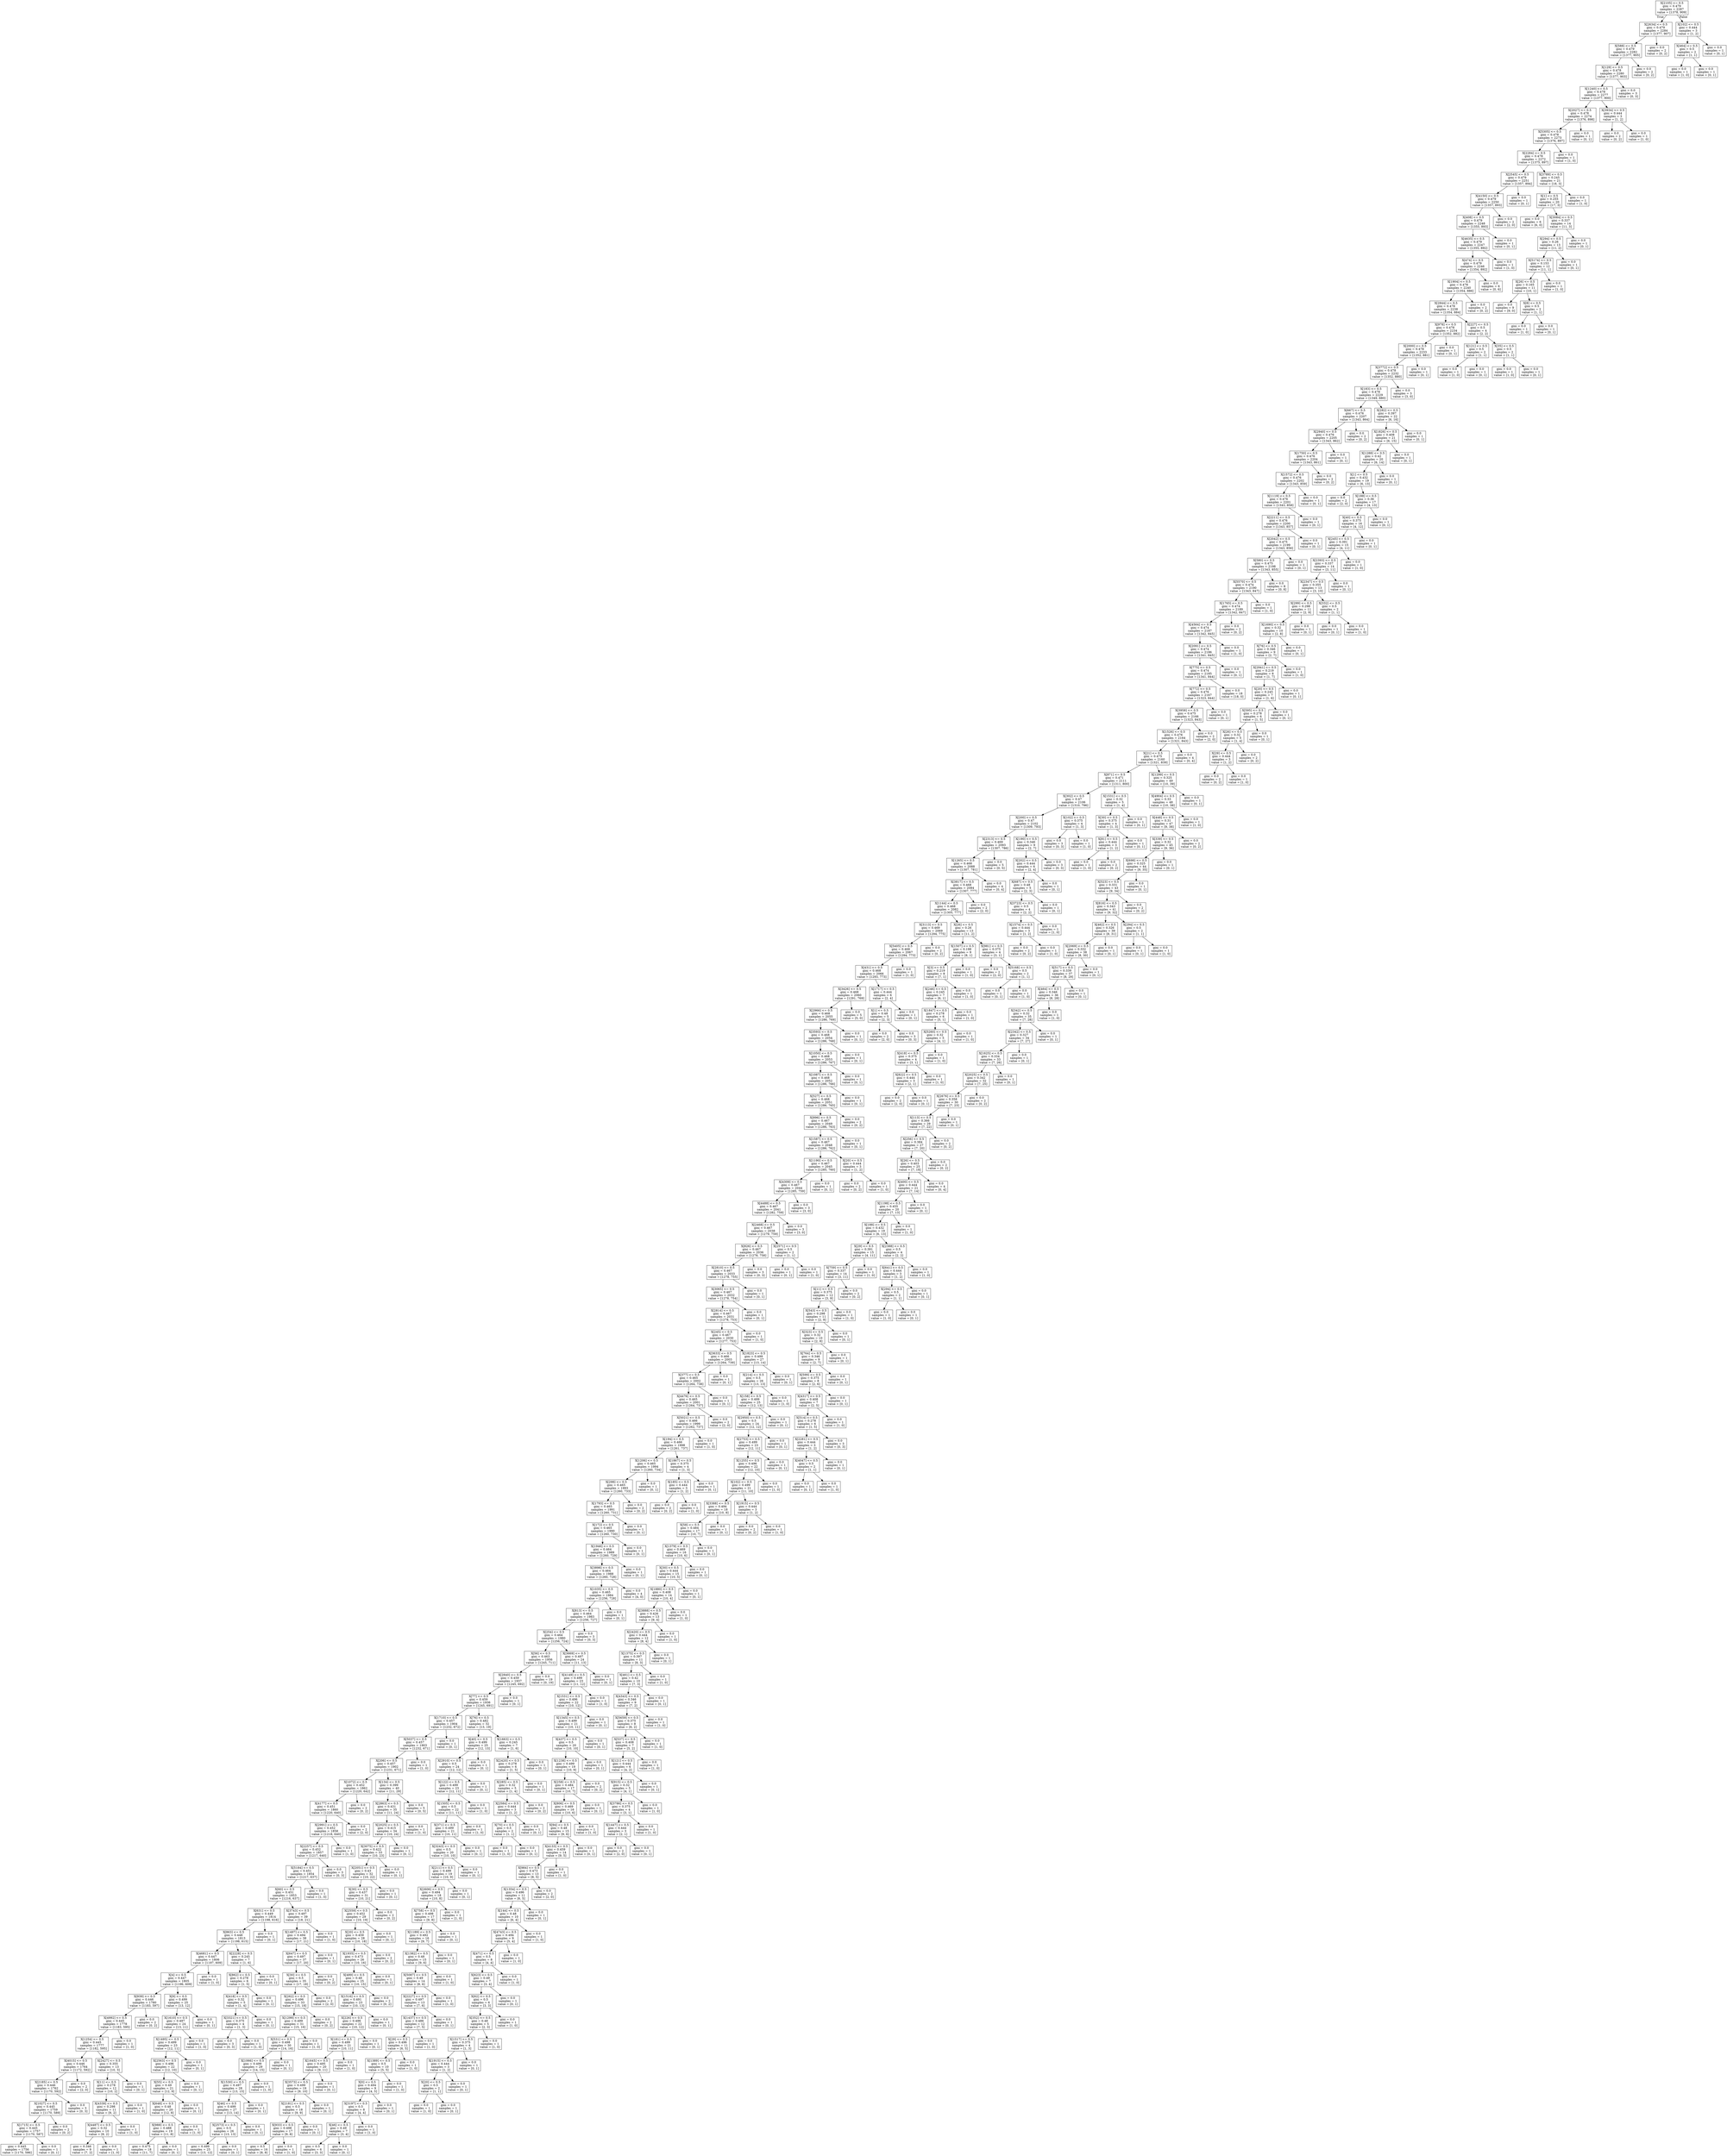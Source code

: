 digraph Tree {
node [shape=box] ;
0 [label="X[2105] <= 0.5\ngini = 0.479\nsamples = 2287\nvalue = [1378, 909]"] ;
1 [label="X[2634] <= 0.5\ngini = 0.479\nsamples = 2284\nvalue = [1377, 907]"] ;
0 -> 1 [labeldistance=2.5, labelangle=45, headlabel="True"] ;
2 [label="X[588] <= 0.5\ngini = 0.479\nsamples = 2282\nvalue = [1377, 905]"] ;
1 -> 2 ;
3 [label="X[129] <= 0.5\ngini = 0.478\nsamples = 2280\nvalue = [1377, 903]"] ;
2 -> 3 ;
4 [label="X[1240] <= 0.5\ngini = 0.478\nsamples = 2277\nvalue = [1377, 900]"] ;
3 -> 4 ;
5 [label="X[2027] <= 0.5\ngini = 0.478\nsamples = 2274\nvalue = [1376, 898]"] ;
4 -> 5 ;
6 [label="X[5305] <= 0.5\ngini = 0.478\nsamples = 2273\nvalue = [1376, 897]"] ;
5 -> 6 ;
7 [label="X[2284] <= 0.5\ngini = 0.478\nsamples = 2272\nvalue = [1375, 897]"] ;
6 -> 7 ;
8 [label="X[2545] <= 0.5\ngini = 0.479\nsamples = 2251\nvalue = [1357, 894]"] ;
7 -> 8 ;
9 [label="X[4150] <= 0.5\ngini = 0.479\nsamples = 2250\nvalue = [1357, 893]"] ;
8 -> 9 ;
10 [label="X[408] <= 0.5\ngini = 0.479\nsamples = 2248\nvalue = [1355, 893]"] ;
9 -> 10 ;
11 [label="X[4635] <= 0.5\ngini = 0.479\nsamples = 2247\nvalue = [1355, 892]"] ;
10 -> 11 ;
12 [label="X[474] <= 0.5\ngini = 0.479\nsamples = 2246\nvalue = [1354, 892]"] ;
11 -> 12 ;
13 [label="X[1904] <= 0.5\ngini = 0.478\nsamples = 2240\nvalue = [1354, 886]"] ;
12 -> 13 ;
14 [label="X[2844] <= 0.5\ngini = 0.478\nsamples = 2238\nvalue = [1354, 884]"] ;
13 -> 14 ;
15 [label="X[978] <= 0.5\ngini = 0.478\nsamples = 2234\nvalue = [1352, 882]"] ;
14 -> 15 ;
16 [label="X[2000] <= 0.5\ngini = 0.478\nsamples = 2233\nvalue = [1352, 881]"] ;
15 -> 16 ;
17 [label="X[3772] <= 0.5\ngini = 0.478\nsamples = 2232\nvalue = [1352, 880]"] ;
16 -> 17 ;
18 [label="X[183] <= 0.5\ngini = 0.478\nsamples = 2229\nvalue = [1349, 880]"] ;
17 -> 18 ;
19 [label="X[667] <= 0.5\ngini = 0.476\nsamples = 2207\nvalue = [1343, 864]"] ;
18 -> 19 ;
20 [label="X[2940] <= 0.5\ngini = 0.476\nsamples = 2205\nvalue = [1343, 862]"] ;
19 -> 20 ;
21 [label="X[1750] <= 0.5\ngini = 0.476\nsamples = 2204\nvalue = [1343, 861]"] ;
20 -> 21 ;
22 [label="X[1572] <= 0.5\ngini = 0.476\nsamples = 2202\nvalue = [1343, 859]"] ;
21 -> 22 ;
23 [label="X[1119] <= 0.5\ngini = 0.476\nsamples = 2201\nvalue = [1343, 858]"] ;
22 -> 23 ;
24 [label="X[2211] <= 0.5\ngini = 0.476\nsamples = 2200\nvalue = [1343, 857]"] ;
23 -> 24 ;
25 [label="X[2042] <= 0.5\ngini = 0.475\nsamples = 2199\nvalue = [1343, 856]"] ;
24 -> 25 ;
26 [label="X[580] <= 0.5\ngini = 0.475\nsamples = 2198\nvalue = [1343, 855]"] ;
25 -> 26 ;
27 [label="X[5570] <= 0.5\ngini = 0.474\nsamples = 2190\nvalue = [1343, 847]"] ;
26 -> 27 ;
28 [label="X[1765] <= 0.5\ngini = 0.474\nsamples = 2189\nvalue = [1342, 847]"] ;
27 -> 28 ;
29 [label="X[4564] <= 0.5\ngini = 0.474\nsamples = 2187\nvalue = [1342, 845]"] ;
28 -> 29 ;
30 [label="X[2091] <= 0.5\ngini = 0.474\nsamples = 2186\nvalue = [1341, 845]"] ;
29 -> 30 ;
31 [label="X[775] <= 0.5\ngini = 0.474\nsamples = 2185\nvalue = [1341, 844]"] ;
30 -> 31 ;
32 [label="X[772] <= 0.5\ngini = 0.476\nsamples = 2167\nvalue = [1323, 844]"] ;
31 -> 32 ;
33 [label="X[3958] <= 0.5\ngini = 0.475\nsamples = 2166\nvalue = [1323, 843]"] ;
32 -> 33 ;
34 [label="X[1526] <= 0.5\ngini = 0.476\nsamples = 2164\nvalue = [1321, 843]"] ;
33 -> 34 ;
35 [label="X[21] <= 0.5\ngini = 0.475\nsamples = 2160\nvalue = [1321, 839]"] ;
34 -> 35 ;
36 [label="X[871] <= 0.5\ngini = 0.471\nsamples = 2111\nvalue = [1311, 800]"] ;
35 -> 36 ;
37 [label="X[302] <= 0.5\ngini = 0.47\nsamples = 2106\nvalue = [1310, 796]"] ;
36 -> 37 ;
38 [label="X[200] <= 0.5\ngini = 0.47\nsamples = 2102\nvalue = [1309, 793]"] ;
37 -> 38 ;
39 [label="X[2313] <= 0.5\ngini = 0.469\nsamples = 2093\nvalue = [1307, 786]"] ;
38 -> 39 ;
40 [label="X[1265] <= 0.5\ngini = 0.468\nsamples = 2088\nvalue = [1307, 781]"] ;
39 -> 40 ;
41 [label="X[3817] <= 0.5\ngini = 0.468\nsamples = 2084\nvalue = [1307, 777]"] ;
40 -> 41 ;
42 [label="X[1144] <= 0.5\ngini = 0.468\nsamples = 2082\nvalue = [1305, 777]"] ;
41 -> 42 ;
43 [label="X[3113] <= 0.5\ngini = 0.469\nsamples = 2069\nvalue = [1294, 775]"] ;
42 -> 43 ;
44 [label="X[5405] <= 0.5\ngini = 0.468\nsamples = 2067\nvalue = [1294, 773]"] ;
43 -> 44 ;
45 [label="X[431] <= 0.5\ngini = 0.468\nsamples = 2066\nvalue = [1293, 773]"] ;
44 -> 45 ;
46 [label="X[3426] <= 0.5\ngini = 0.468\nsamples = 2060\nvalue = [1291, 769]"] ;
45 -> 46 ;
47 [label="X[2966] <= 0.5\ngini = 0.468\nsamples = 2055\nvalue = [1286, 769]"] ;
46 -> 47 ;
48 [label="X[3593] <= 0.5\ngini = 0.468\nsamples = 2054\nvalue = [1286, 768]"] ;
47 -> 48 ;
49 [label="X[1050] <= 0.5\ngini = 0.468\nsamples = 2053\nvalue = [1286, 767]"] ;
48 -> 49 ;
50 [label="X[1087] <= 0.5\ngini = 0.468\nsamples = 2052\nvalue = [1286, 766]"] ;
49 -> 50 ;
51 [label="X[527] <= 0.5\ngini = 0.468\nsamples = 2051\nvalue = [1286, 765]"] ;
50 -> 51 ;
52 [label="X[896] <= 0.5\ngini = 0.467\nsamples = 2049\nvalue = [1286, 763]"] ;
51 -> 52 ;
53 [label="X[1587] <= 0.5\ngini = 0.467\nsamples = 2048\nvalue = [1286, 762]"] ;
52 -> 53 ;
54 [label="X[1190] <= 0.5\ngini = 0.467\nsamples = 2045\nvalue = [1285, 760]"] ;
53 -> 54 ;
55 [label="X[4309] <= 0.5\ngini = 0.467\nsamples = 2044\nvalue = [1285, 759]"] ;
54 -> 55 ;
56 [label="X[4488] <= 0.5\ngini = 0.467\nsamples = 2041\nvalue = [1282, 759]"] ;
55 -> 56 ;
57 [label="X[2468] <= 0.5\ngini = 0.467\nsamples = 2038\nvalue = [1279, 759]"] ;
56 -> 57 ;
58 [label="X[826] <= 0.5\ngini = 0.467\nsamples = 2036\nvalue = [1278, 758]"] ;
57 -> 58 ;
59 [label="X[2810] <= 0.5\ngini = 0.467\nsamples = 2033\nvalue = [1278, 755]"] ;
58 -> 59 ;
60 [label="X[3065] <= 0.5\ngini = 0.467\nsamples = 2032\nvalue = [1278, 754]"] ;
59 -> 60 ;
61 [label="X[2814] <= 0.5\ngini = 0.467\nsamples = 2031\nvalue = [1278, 753]"] ;
60 -> 61 ;
62 [label="X[245] <= 0.5\ngini = 0.467\nsamples = 2030\nvalue = [1277, 753]"] ;
61 -> 62 ;
63 [label="X[3633] <= 0.5\ngini = 0.466\nsamples = 2003\nvalue = [1264, 739]"] ;
62 -> 63 ;
64 [label="X[377] <= 0.5\ngini = 0.465\nsamples = 2002\nvalue = [1264, 738]"] ;
63 -> 64 ;
65 [label="X[4476] <= 0.5\ngini = 0.465\nsamples = 2001\nvalue = [1264, 737]"] ;
64 -> 65 ;
66 [label="X[5021] <= 0.5\ngini = 0.466\nsamples = 1999\nvalue = [1262, 737]"] ;
65 -> 66 ;
67 [label="X[194] <= 0.5\ngini = 0.466\nsamples = 1998\nvalue = [1261, 737]"] ;
66 -> 67 ;
68 [label="X[1206] <= 0.5\ngini = 0.465\nsamples = 1994\nvalue = [1260, 734]"] ;
67 -> 68 ;
69 [label="X[298] <= 0.5\ngini = 0.465\nsamples = 1993\nvalue = [1260, 733]"] ;
68 -> 69 ;
70 [label="X[1793] <= 0.5\ngini = 0.465\nsamples = 1991\nvalue = [1260, 731]"] ;
69 -> 70 ;
71 [label="X[172] <= 0.5\ngini = 0.465\nsamples = 1990\nvalue = [1260, 730]"] ;
70 -> 71 ;
72 [label="X[1946] <= 0.5\ngini = 0.464\nsamples = 1989\nvalue = [1260, 729]"] ;
71 -> 72 ;
73 [label="X[3898] <= 0.5\ngini = 0.464\nsamples = 1988\nvalue = [1260, 728]"] ;
72 -> 73 ;
74 [label="X[1035] <= 0.5\ngini = 0.465\nsamples = 1984\nvalue = [1256, 728]"] ;
73 -> 74 ;
75 [label="X[813] <= 0.5\ngini = 0.464\nsamples = 1983\nvalue = [1256, 727]"] ;
74 -> 75 ;
76 [label="X[254] <= 0.5\ngini = 0.464\nsamples = 1980\nvalue = [1256, 724]"] ;
75 -> 76 ;
77 [label="X[56] <= 0.5\ngini = 0.463\nsamples = 1956\nvalue = [1245, 711]"] ;
76 -> 77 ;
78 [label="X[2840] <= 0.5\ngini = 0.459\nsamples = 1937\nvalue = [1245, 692]"] ;
77 -> 78 ;
79 [label="X[77] <= 0.5\ngini = 0.459\nsamples = 1936\nvalue = [1245, 691]"] ;
78 -> 79 ;
80 [label="X[1710] <= 0.5\ngini = 0.457\nsamples = 1904\nvalue = [1232, 672]"] ;
79 -> 80 ;
81 [label="X[5037] <= 0.5\ngini = 0.457\nsamples = 1903\nvalue = [1232, 671]"] ;
80 -> 81 ;
82 [label="X[206] <= 0.5\ngini = 0.457\nsamples = 1902\nvalue = [1231, 671]"] ;
81 -> 82 ;
83 [label="X[1072] <= 0.5\ngini = 0.452\nsamples = 1862\nvalue = [1220, 642]"] ;
82 -> 83 ;
84 [label="X[4177] <= 0.5\ngini = 0.451\nsamples = 1860\nvalue = [1220, 640]"] ;
83 -> 84 ;
85 [label="X[2991] <= 0.5\ngini = 0.452\nsamples = 1858\nvalue = [1218, 640]"] ;
84 -> 85 ;
86 [label="X[2257] <= 0.5\ngini = 0.452\nsamples = 1857\nvalue = [1217, 640]"] ;
85 -> 86 ;
87 [label="X[5184] <= 0.5\ngini = 0.451\nsamples = 1854\nvalue = [1217, 637]"] ;
86 -> 87 ;
88 [label="X[60] <= 0.5\ngini = 0.451\nsamples = 1853\nvalue = [1216, 637]"] ;
87 -> 88 ;
89 [label="X[631] <= 0.5\ngini = 0.449\nsamples = 1814\nvalue = [1198, 616]"] ;
88 -> 89 ;
90 [label="X[863] <= 0.5\ngini = 0.448\nsamples = 1813\nvalue = [1198, 615]"] ;
89 -> 90 ;
91 [label="X[4681] <= 0.5\ngini = 0.447\nsamples = 1806\nvalue = [1197, 609]"] ;
90 -> 91 ;
92 [label="X[4] <= 0.5\ngini = 0.447\nsamples = 1805\nvalue = [1196, 609]"] ;
91 -> 92 ;
93 [label="X[939] <= 0.5\ngini = 0.446\nsamples = 1780\nvalue = [1183, 597]"] ;
92 -> 93 ;
94 [label="X[4992] <= 0.5\ngini = 0.445\nsamples = 1778\nvalue = [1183, 595]"] ;
93 -> 94 ;
95 [label="X[1254] <= 0.5\ngini = 0.445\nsamples = 1777\nvalue = [1182, 595]"] ;
94 -> 95 ;
96 [label="X[4015] <= 0.5\ngini = 0.446\nsamples = 1764\nvalue = [1172, 592]"] ;
95 -> 96 ;
97 [label="X[2185] <= 0.5\ngini = 0.446\nsamples = 1762\nvalue = [1170, 592]"] ;
96 -> 97 ;
98 [label="X[1027] <= 0.5\ngini = 0.445\nsamples = 1759\nvalue = [1170, 589]"] ;
97 -> 98 ;
99 [label="X[1715] <= 0.5\ngini = 0.445\nsamples = 1757\nvalue = [1170, 587]"] ;
98 -> 99 ;
100 [label="gini = 0.445\nsamples = 1756\nvalue = [1170, 586]"] ;
99 -> 100 ;
101 [label="gini = 0.0\nsamples = 1\nvalue = [0, 1]"] ;
99 -> 101 ;
102 [label="gini = 0.0\nsamples = 2\nvalue = [0, 2]"] ;
98 -> 102 ;
103 [label="gini = 0.0\nsamples = 3\nvalue = [0, 3]"] ;
97 -> 103 ;
104 [label="gini = 0.0\nsamples = 2\nvalue = [2, 0]"] ;
96 -> 104 ;
105 [label="X[2427] <= 0.5\ngini = 0.355\nsamples = 13\nvalue = [10, 3]"] ;
95 -> 105 ;
106 [label="X[11] <= 0.5\ngini = 0.278\nsamples = 12\nvalue = [10, 2]"] ;
105 -> 106 ;
107 [label="X[4339] <= 0.5\ngini = 0.298\nsamples = 11\nvalue = [9, 2]"] ;
106 -> 107 ;
108 [label="X[4487] <= 0.5\ngini = 0.32\nsamples = 10\nvalue = [8, 2]"] ;
107 -> 108 ;
109 [label="gini = 0.346\nsamples = 9\nvalue = [7, 2]"] ;
108 -> 109 ;
110 [label="gini = 0.0\nsamples = 1\nvalue = [1, 0]"] ;
108 -> 110 ;
111 [label="gini = 0.0\nsamples = 1\nvalue = [1, 0]"] ;
107 -> 111 ;
112 [label="gini = 0.0\nsamples = 1\nvalue = [1, 0]"] ;
106 -> 112 ;
113 [label="gini = 0.0\nsamples = 1\nvalue = [0, 1]"] ;
105 -> 113 ;
114 [label="gini = 0.0\nsamples = 1\nvalue = [1, 0]"] ;
94 -> 114 ;
115 [label="gini = 0.0\nsamples = 2\nvalue = [0, 2]"] ;
93 -> 115 ;
116 [label="X[9] <= 0.5\ngini = 0.499\nsamples = 25\nvalue = [13, 12]"] ;
92 -> 116 ;
117 [label="X[1610] <= 0.5\ngini = 0.497\nsamples = 24\nvalue = [13, 11]"] ;
116 -> 117 ;
118 [label="X[1495] <= 0.5\ngini = 0.499\nsamples = 23\nvalue = [12, 11]"] ;
117 -> 118 ;
119 [label="X[2563] <= 0.5\ngini = 0.496\nsamples = 22\nvalue = [12, 10]"] ;
118 -> 119 ;
120 [label="X[55] <= 0.5\ngini = 0.49\nsamples = 21\nvalue = [12, 9]"] ;
119 -> 120 ;
121 [label="X[648] <= 0.5\ngini = 0.48\nsamples = 20\nvalue = [12, 8]"] ;
120 -> 121 ;
122 [label="X[988] <= 0.5\ngini = 0.488\nsamples = 19\nvalue = [11, 8]"] ;
121 -> 122 ;
123 [label="gini = 0.475\nsamples = 18\nvalue = [11, 7]"] ;
122 -> 123 ;
124 [label="gini = 0.0\nsamples = 1\nvalue = [0, 1]"] ;
122 -> 124 ;
125 [label="gini = 0.0\nsamples = 1\nvalue = [1, 0]"] ;
121 -> 125 ;
126 [label="gini = 0.0\nsamples = 1\nvalue = [0, 1]"] ;
120 -> 126 ;
127 [label="gini = 0.0\nsamples = 1\nvalue = [0, 1]"] ;
119 -> 127 ;
128 [label="gini = 0.0\nsamples = 1\nvalue = [0, 1]"] ;
118 -> 128 ;
129 [label="gini = 0.0\nsamples = 1\nvalue = [1, 0]"] ;
117 -> 129 ;
130 [label="gini = 0.0\nsamples = 1\nvalue = [0, 1]"] ;
116 -> 130 ;
131 [label="gini = 0.0\nsamples = 1\nvalue = [1, 0]"] ;
91 -> 131 ;
132 [label="X[2228] <= 0.5\ngini = 0.245\nsamples = 7\nvalue = [1, 6]"] ;
90 -> 132 ;
133 [label="X[862] <= 0.5\ngini = 0.278\nsamples = 6\nvalue = [1, 5]"] ;
132 -> 133 ;
134 [label="X[418] <= 0.5\ngini = 0.32\nsamples = 5\nvalue = [1, 4]"] ;
133 -> 134 ;
135 [label="X[3321] <= 0.5\ngini = 0.375\nsamples = 4\nvalue = [1, 3]"] ;
134 -> 135 ;
136 [label="gini = 0.0\nsamples = 3\nvalue = [0, 3]"] ;
135 -> 136 ;
137 [label="gini = 0.0\nsamples = 1\nvalue = [1, 0]"] ;
135 -> 137 ;
138 [label="gini = 0.0\nsamples = 1\nvalue = [0, 1]"] ;
134 -> 138 ;
139 [label="gini = 0.0\nsamples = 1\nvalue = [0, 1]"] ;
133 -> 139 ;
140 [label="gini = 0.0\nsamples = 1\nvalue = [0, 1]"] ;
132 -> 140 ;
141 [label="gini = 0.0\nsamples = 1\nvalue = [0, 1]"] ;
89 -> 141 ;
142 [label="X[3743] <= 0.5\ngini = 0.497\nsamples = 39\nvalue = [18, 21]"] ;
88 -> 142 ;
143 [label="X[1497] <= 0.5\ngini = 0.494\nsamples = 38\nvalue = [17, 21]"] ;
142 -> 143 ;
144 [label="X[647] <= 0.5\ngini = 0.497\nsamples = 37\nvalue = [17, 20]"] ;
143 -> 144 ;
145 [label="X[30] <= 0.5\ngini = 0.5\nsamples = 35\nvalue = [17, 18]"] ;
144 -> 145 ;
146 [label="X[262] <= 0.5\ngini = 0.496\nsamples = 33\nvalue = [15, 18]"] ;
145 -> 146 ;
147 [label="X[1299] <= 0.5\ngini = 0.499\nsamples = 31\nvalue = [15, 16]"] ;
146 -> 147 ;
148 [label="X[531] <= 0.5\ngini = 0.498\nsamples = 30\nvalue = [14, 16]"] ;
147 -> 148 ;
149 [label="X[1066] <= 0.5\ngini = 0.499\nsamples = 29\nvalue = [14, 15]"] ;
148 -> 149 ;
150 [label="X[1530] <= 0.5\ngini = 0.497\nsamples = 28\nvalue = [13, 15]"] ;
149 -> 150 ;
151 [label="X[46] <= 0.5\ngini = 0.499\nsamples = 27\nvalue = [13, 14]"] ;
150 -> 151 ;
152 [label="X[2573] <= 0.5\ngini = 0.5\nsamples = 26\nvalue = [13, 13]"] ;
151 -> 152 ;
153 [label="gini = 0.499\nsamples = 25\nvalue = [13, 12]"] ;
152 -> 153 ;
154 [label="gini = 0.0\nsamples = 1\nvalue = [0, 1]"] ;
152 -> 154 ;
155 [label="gini = 0.0\nsamples = 1\nvalue = [0, 1]"] ;
151 -> 155 ;
156 [label="gini = 0.0\nsamples = 1\nvalue = [0, 1]"] ;
150 -> 156 ;
157 [label="gini = 0.0\nsamples = 1\nvalue = [1, 0]"] ;
149 -> 157 ;
158 [label="gini = 0.0\nsamples = 1\nvalue = [0, 1]"] ;
148 -> 158 ;
159 [label="gini = 0.0\nsamples = 1\nvalue = [1, 0]"] ;
147 -> 159 ;
160 [label="gini = 0.0\nsamples = 2\nvalue = [0, 2]"] ;
146 -> 160 ;
161 [label="gini = 0.0\nsamples = 2\nvalue = [2, 0]"] ;
145 -> 161 ;
162 [label="gini = 0.0\nsamples = 2\nvalue = [0, 2]"] ;
144 -> 162 ;
163 [label="gini = 0.0\nsamples = 1\nvalue = [0, 1]"] ;
143 -> 163 ;
164 [label="gini = 0.0\nsamples = 1\nvalue = [1, 0]"] ;
142 -> 164 ;
165 [label="gini = 0.0\nsamples = 1\nvalue = [1, 0]"] ;
87 -> 165 ;
166 [label="gini = 0.0\nsamples = 3\nvalue = [0, 3]"] ;
86 -> 166 ;
167 [label="gini = 0.0\nsamples = 1\nvalue = [1, 0]"] ;
85 -> 167 ;
168 [label="gini = 0.0\nsamples = 2\nvalue = [2, 0]"] ;
84 -> 168 ;
169 [label="gini = 0.0\nsamples = 2\nvalue = [0, 2]"] ;
83 -> 169 ;
170 [label="X[134] <= 0.5\ngini = 0.399\nsamples = 40\nvalue = [11, 29]"] ;
82 -> 170 ;
171 [label="X[2863] <= 0.5\ngini = 0.431\nsamples = 35\nvalue = [11, 24]"] ;
170 -> 171 ;
172 [label="X[2025] <= 0.5\ngini = 0.415\nsamples = 34\nvalue = [10, 24]"] ;
171 -> 172 ;
173 [label="X[3075] <= 0.5\ngini = 0.422\nsamples = 33\nvalue = [10, 23]"] ;
172 -> 173 ;
174 [label="X[2051] <= 0.5\ngini = 0.43\nsamples = 32\nvalue = [10, 22]"] ;
173 -> 174 ;
175 [label="X[30] <= 0.5\ngini = 0.437\nsamples = 31\nvalue = [10, 21]"] ;
174 -> 175 ;
176 [label="X[2559] <= 0.5\ngini = 0.452\nsamples = 29\nvalue = [10, 19]"] ;
175 -> 176 ;
177 [label="X[20] <= 0.5\ngini = 0.459\nsamples = 28\nvalue = [10, 18]"] ;
176 -> 177 ;
178 [label="X[1935] <= 0.5\ngini = 0.473\nsamples = 26\nvalue = [10, 16]"] ;
177 -> 178 ;
179 [label="X[489] <= 0.5\ngini = 0.48\nsamples = 25\nvalue = [10, 15]"] ;
178 -> 179 ;
180 [label="X[1516] <= 0.5\ngini = 0.491\nsamples = 23\nvalue = [10, 13]"] ;
179 -> 180 ;
181 [label="X[226] <= 0.5\ngini = 0.496\nsamples = 22\nvalue = [10, 12]"] ;
180 -> 181 ;
182 [label="X[181] <= 0.5\ngini = 0.499\nsamples = 21\nvalue = [10, 11]"] ;
181 -> 182 ;
183 [label="X[1645] <= 0.5\ngini = 0.495\nsamples = 20\nvalue = [9, 11]"] ;
182 -> 183 ;
184 [label="X[3573] <= 0.5\ngini = 0.499\nsamples = 19\nvalue = [9, 10]"] ;
183 -> 184 ;
185 [label="X[2181] <= 0.5\ngini = 0.5\nsamples = 18\nvalue = [9, 9]"] ;
184 -> 185 ;
186 [label="X[933] <= 0.5\ngini = 0.498\nsamples = 17\nvalue = [9, 8]"] ;
185 -> 186 ;
187 [label="gini = 0.5\nsamples = 16\nvalue = [8, 8]"] ;
186 -> 187 ;
188 [label="gini = 0.0\nsamples = 1\nvalue = [1, 0]"] ;
186 -> 188 ;
189 [label="gini = 0.0\nsamples = 1\nvalue = [0, 1]"] ;
185 -> 189 ;
190 [label="gini = 0.0\nsamples = 1\nvalue = [0, 1]"] ;
184 -> 190 ;
191 [label="gini = 0.0\nsamples = 1\nvalue = [0, 1]"] ;
183 -> 191 ;
192 [label="gini = 0.0\nsamples = 1\nvalue = [1, 0]"] ;
182 -> 192 ;
193 [label="gini = 0.0\nsamples = 1\nvalue = [0, 1]"] ;
181 -> 193 ;
194 [label="gini = 0.0\nsamples = 1\nvalue = [0, 1]"] ;
180 -> 194 ;
195 [label="gini = 0.0\nsamples = 2\nvalue = [0, 2]"] ;
179 -> 195 ;
196 [label="gini = 0.0\nsamples = 1\nvalue = [0, 1]"] ;
178 -> 196 ;
197 [label="gini = 0.0\nsamples = 2\nvalue = [0, 2]"] ;
177 -> 197 ;
198 [label="gini = 0.0\nsamples = 1\nvalue = [0, 1]"] ;
176 -> 198 ;
199 [label="gini = 0.0\nsamples = 2\nvalue = [0, 2]"] ;
175 -> 199 ;
200 [label="gini = 0.0\nsamples = 1\nvalue = [0, 1]"] ;
174 -> 200 ;
201 [label="gini = 0.0\nsamples = 1\nvalue = [0, 1]"] ;
173 -> 201 ;
202 [label="gini = 0.0\nsamples = 1\nvalue = [0, 1]"] ;
172 -> 202 ;
203 [label="gini = 0.0\nsamples = 1\nvalue = [1, 0]"] ;
171 -> 203 ;
204 [label="gini = 0.0\nsamples = 5\nvalue = [0, 5]"] ;
170 -> 204 ;
205 [label="gini = 0.0\nsamples = 1\nvalue = [1, 0]"] ;
81 -> 205 ;
206 [label="gini = 0.0\nsamples = 1\nvalue = [0, 1]"] ;
80 -> 206 ;
207 [label="X[76] <= 0.5\ngini = 0.482\nsamples = 32\nvalue = [13, 19]"] ;
79 -> 207 ;
208 [label="X[40] <= 0.5\ngini = 0.499\nsamples = 25\nvalue = [12, 13]"] ;
207 -> 208 ;
209 [label="X[2910] <= 0.5\ngini = 0.5\nsamples = 24\nvalue = [12, 12]"] ;
208 -> 209 ;
210 [label="X[122] <= 0.5\ngini = 0.499\nsamples = 23\nvalue = [12, 11]"] ;
209 -> 210 ;
211 [label="X[1505] <= 0.5\ngini = 0.5\nsamples = 22\nvalue = [11, 11]"] ;
210 -> 211 ;
212 [label="X[371] <= 0.5\ngini = 0.499\nsamples = 21\nvalue = [10, 11]"] ;
211 -> 212 ;
213 [label="X[3243] <= 0.5\ngini = 0.5\nsamples = 20\nvalue = [10, 10]"] ;
212 -> 213 ;
214 [label="X[211] <= 0.5\ngini = 0.499\nsamples = 19\nvalue = [10, 9]"] ;
213 -> 214 ;
215 [label="X[2606] <= 0.5\ngini = 0.494\nsamples = 18\nvalue = [10, 8]"] ;
214 -> 215 ;
216 [label="X[758] <= 0.5\ngini = 0.498\nsamples = 17\nvalue = [9, 8]"] ;
215 -> 216 ;
217 [label="X[1189] <= 0.5\ngini = 0.492\nsamples = 16\nvalue = [9, 7]"] ;
216 -> 217 ;
218 [label="X[1382] <= 0.5\ngini = 0.48\nsamples = 15\nvalue = [9, 6]"] ;
217 -> 218 ;
219 [label="X[5087] <= 0.5\ngini = 0.49\nsamples = 14\nvalue = [8, 6]"] ;
218 -> 219 ;
220 [label="X[2227] <= 0.5\ngini = 0.497\nsamples = 13\nvalue = [7, 6]"] ;
219 -> 220 ;
221 [label="X[1437] <= 0.5\ngini = 0.486\nsamples = 12\nvalue = [7, 5]"] ;
220 -> 221 ;
222 [label="X[29] <= 0.5\ngini = 0.496\nsamples = 11\nvalue = [6, 5]"] ;
221 -> 222 ;
223 [label="X[1389] <= 0.5\ngini = 0.5\nsamples = 10\nvalue = [5, 5]"] ;
222 -> 223 ;
224 [label="X[0] <= 0.5\ngini = 0.494\nsamples = 9\nvalue = [4, 5]"] ;
223 -> 224 ;
225 [label="X[3197] <= 0.5\ngini = 0.5\nsamples = 8\nvalue = [4, 4]"] ;
224 -> 225 ;
226 [label="X[46] <= 0.5\ngini = 0.49\nsamples = 7\nvalue = [3, 4]"] ;
225 -> 226 ;
227 [label="gini = 0.5\nsamples = 6\nvalue = [3, 3]"] ;
226 -> 227 ;
228 [label="gini = 0.0\nsamples = 1\nvalue = [0, 1]"] ;
226 -> 228 ;
229 [label="gini = 0.0\nsamples = 1\nvalue = [1, 0]"] ;
225 -> 229 ;
230 [label="gini = 0.0\nsamples = 1\nvalue = [0, 1]"] ;
224 -> 230 ;
231 [label="gini = 0.0\nsamples = 1\nvalue = [1, 0]"] ;
223 -> 231 ;
232 [label="gini = 0.0\nsamples = 1\nvalue = [1, 0]"] ;
222 -> 232 ;
233 [label="gini = 0.0\nsamples = 1\nvalue = [1, 0]"] ;
221 -> 233 ;
234 [label="gini = 0.0\nsamples = 1\nvalue = [0, 1]"] ;
220 -> 234 ;
235 [label="gini = 0.0\nsamples = 1\nvalue = [1, 0]"] ;
219 -> 235 ;
236 [label="gini = 0.0\nsamples = 1\nvalue = [1, 0]"] ;
218 -> 236 ;
237 [label="gini = 0.0\nsamples = 1\nvalue = [0, 1]"] ;
217 -> 237 ;
238 [label="gini = 0.0\nsamples = 1\nvalue = [0, 1]"] ;
216 -> 238 ;
239 [label="gini = 0.0\nsamples = 1\nvalue = [1, 0]"] ;
215 -> 239 ;
240 [label="gini = 0.0\nsamples = 1\nvalue = [0, 1]"] ;
214 -> 240 ;
241 [label="gini = 0.0\nsamples = 1\nvalue = [0, 1]"] ;
213 -> 241 ;
242 [label="gini = 0.0\nsamples = 1\nvalue = [0, 1]"] ;
212 -> 242 ;
243 [label="gini = 0.0\nsamples = 1\nvalue = [1, 0]"] ;
211 -> 243 ;
244 [label="gini = 0.0\nsamples = 1\nvalue = [1, 0]"] ;
210 -> 244 ;
245 [label="gini = 0.0\nsamples = 1\nvalue = [0, 1]"] ;
209 -> 245 ;
246 [label="gini = 0.0\nsamples = 1\nvalue = [0, 1]"] ;
208 -> 246 ;
247 [label="X[1663] <= 0.5\ngini = 0.245\nsamples = 7\nvalue = [1, 6]"] ;
207 -> 247 ;
248 [label="X[2420] <= 0.5\ngini = 0.278\nsamples = 6\nvalue = [1, 5]"] ;
247 -> 248 ;
249 [label="X[285] <= 0.5\ngini = 0.32\nsamples = 5\nvalue = [1, 4]"] ;
248 -> 249 ;
250 [label="X[2584] <= 0.5\ngini = 0.444\nsamples = 3\nvalue = [1, 2]"] ;
249 -> 250 ;
251 [label="X[70] <= 0.5\ngini = 0.5\nsamples = 2\nvalue = [1, 1]"] ;
250 -> 251 ;
252 [label="gini = 0.0\nsamples = 1\nvalue = [1, 0]"] ;
251 -> 252 ;
253 [label="gini = 0.0\nsamples = 1\nvalue = [0, 1]"] ;
251 -> 253 ;
254 [label="gini = 0.0\nsamples = 1\nvalue = [0, 1]"] ;
250 -> 254 ;
255 [label="gini = 0.0\nsamples = 2\nvalue = [0, 2]"] ;
249 -> 255 ;
256 [label="gini = 0.0\nsamples = 1\nvalue = [0, 1]"] ;
248 -> 256 ;
257 [label="gini = 0.0\nsamples = 1\nvalue = [0, 1]"] ;
247 -> 257 ;
258 [label="gini = 0.0\nsamples = 1\nvalue = [0, 1]"] ;
78 -> 258 ;
259 [label="gini = 0.0\nsamples = 19\nvalue = [0, 19]"] ;
77 -> 259 ;
260 [label="X[3669] <= 0.5\ngini = 0.497\nsamples = 24\nvalue = [11, 13]"] ;
76 -> 260 ;
261 [label="X[4149] <= 0.5\ngini = 0.499\nsamples = 23\nvalue = [11, 12]"] ;
260 -> 261 ;
262 [label="X[1531] <= 0.5\ngini = 0.496\nsamples = 22\nvalue = [10, 12]"] ;
261 -> 262 ;
263 [label="X[1345] <= 0.5\ngini = 0.499\nsamples = 21\nvalue = [10, 11]"] ;
262 -> 263 ;
264 [label="X[437] <= 0.5\ngini = 0.5\nsamples = 20\nvalue = [10, 10]"] ;
263 -> 264 ;
265 [label="X[1238] <= 0.5\ngini = 0.499\nsamples = 19\nvalue = [10, 9]"] ;
264 -> 265 ;
266 [label="X[258] <= 0.5\ngini = 0.484\nsamples = 17\nvalue = [10, 7]"] ;
265 -> 266 ;
267 [label="X[806] <= 0.5\ngini = 0.469\nsamples = 16\nvalue = [10, 6]"] ;
266 -> 267 ;
268 [label="X[94] <= 0.5\ngini = 0.48\nsamples = 15\nvalue = [9, 6]"] ;
267 -> 268 ;
269 [label="X[4133] <= 0.5\ngini = 0.459\nsamples = 14\nvalue = [9, 5]"] ;
268 -> 269 ;
270 [label="X[984] <= 0.5\ngini = 0.473\nsamples = 13\nvalue = [8, 5]"] ;
269 -> 270 ;
271 [label="X[1354] <= 0.5\ngini = 0.496\nsamples = 11\nvalue = [6, 5]"] ;
270 -> 271 ;
272 [label="X[144] <= 0.5\ngini = 0.48\nsamples = 10\nvalue = [6, 4]"] ;
271 -> 272 ;
273 [label="X[4743] <= 0.5\ngini = 0.494\nsamples = 9\nvalue = [5, 4]"] ;
272 -> 273 ;
274 [label="X[471] <= 0.5\ngini = 0.5\nsamples = 8\nvalue = [4, 4]"] ;
273 -> 274 ;
275 [label="X[623] <= 0.5\ngini = 0.49\nsamples = 7\nvalue = [3, 4]"] ;
274 -> 275 ;
276 [label="X[62] <= 0.5\ngini = 0.5\nsamples = 6\nvalue = [3, 3]"] ;
275 -> 276 ;
277 [label="X[352] <= 0.5\ngini = 0.48\nsamples = 5\nvalue = [2, 3]"] ;
276 -> 277 ;
278 [label="X[1517] <= 0.5\ngini = 0.375\nsamples = 4\nvalue = [1, 3]"] ;
277 -> 278 ;
279 [label="X[1915] <= 0.5\ngini = 0.444\nsamples = 3\nvalue = [1, 2]"] ;
278 -> 279 ;
280 [label="X[20] <= 0.5\ngini = 0.5\nsamples = 2\nvalue = [1, 1]"] ;
279 -> 280 ;
281 [label="gini = 0.0\nsamples = 1\nvalue = [1, 0]"] ;
280 -> 281 ;
282 [label="gini = 0.0\nsamples = 1\nvalue = [0, 1]"] ;
280 -> 282 ;
283 [label="gini = 0.0\nsamples = 1\nvalue = [0, 1]"] ;
279 -> 283 ;
284 [label="gini = 0.0\nsamples = 1\nvalue = [0, 1]"] ;
278 -> 284 ;
285 [label="gini = 0.0\nsamples = 1\nvalue = [1, 0]"] ;
277 -> 285 ;
286 [label="gini = 0.0\nsamples = 1\nvalue = [1, 0]"] ;
276 -> 286 ;
287 [label="gini = 0.0\nsamples = 1\nvalue = [0, 1]"] ;
275 -> 287 ;
288 [label="gini = 0.0\nsamples = 1\nvalue = [1, 0]"] ;
274 -> 288 ;
289 [label="gini = 0.0\nsamples = 1\nvalue = [1, 0]"] ;
273 -> 289 ;
290 [label="gini = 0.0\nsamples = 1\nvalue = [1, 0]"] ;
272 -> 290 ;
291 [label="gini = 0.0\nsamples = 1\nvalue = [0, 1]"] ;
271 -> 291 ;
292 [label="gini = 0.0\nsamples = 2\nvalue = [2, 0]"] ;
270 -> 292 ;
293 [label="gini = 0.0\nsamples = 1\nvalue = [1, 0]"] ;
269 -> 293 ;
294 [label="gini = 0.0\nsamples = 1\nvalue = [0, 1]"] ;
268 -> 294 ;
295 [label="gini = 0.0\nsamples = 1\nvalue = [1, 0]"] ;
267 -> 295 ;
296 [label="gini = 0.0\nsamples = 1\nvalue = [0, 1]"] ;
266 -> 296 ;
297 [label="gini = 0.0\nsamples = 2\nvalue = [0, 2]"] ;
265 -> 297 ;
298 [label="gini = 0.0\nsamples = 1\nvalue = [0, 1]"] ;
264 -> 298 ;
299 [label="gini = 0.0\nsamples = 1\nvalue = [0, 1]"] ;
263 -> 299 ;
300 [label="gini = 0.0\nsamples = 1\nvalue = [0, 1]"] ;
262 -> 300 ;
301 [label="gini = 0.0\nsamples = 1\nvalue = [1, 0]"] ;
261 -> 301 ;
302 [label="gini = 0.0\nsamples = 1\nvalue = [0, 1]"] ;
260 -> 302 ;
303 [label="gini = 0.0\nsamples = 3\nvalue = [0, 3]"] ;
75 -> 303 ;
304 [label="gini = 0.0\nsamples = 1\nvalue = [0, 1]"] ;
74 -> 304 ;
305 [label="gini = 0.0\nsamples = 4\nvalue = [4, 0]"] ;
73 -> 305 ;
306 [label="gini = 0.0\nsamples = 1\nvalue = [0, 1]"] ;
72 -> 306 ;
307 [label="gini = 0.0\nsamples = 1\nvalue = [0, 1]"] ;
71 -> 307 ;
308 [label="gini = 0.0\nsamples = 1\nvalue = [0, 1]"] ;
70 -> 308 ;
309 [label="gini = 0.0\nsamples = 2\nvalue = [0, 2]"] ;
69 -> 309 ;
310 [label="gini = 0.0\nsamples = 1\nvalue = [0, 1]"] ;
68 -> 310 ;
311 [label="X[1867] <= 0.5\ngini = 0.375\nsamples = 4\nvalue = [1, 3]"] ;
67 -> 311 ;
312 [label="X[185] <= 0.5\ngini = 0.444\nsamples = 3\nvalue = [1, 2]"] ;
311 -> 312 ;
313 [label="gini = 0.0\nsamples = 2\nvalue = [0, 2]"] ;
312 -> 313 ;
314 [label="gini = 0.0\nsamples = 1\nvalue = [1, 0]"] ;
312 -> 314 ;
315 [label="gini = 0.0\nsamples = 1\nvalue = [0, 1]"] ;
311 -> 315 ;
316 [label="gini = 0.0\nsamples = 1\nvalue = [1, 0]"] ;
66 -> 316 ;
317 [label="gini = 0.0\nsamples = 2\nvalue = [2, 0]"] ;
65 -> 317 ;
318 [label="gini = 0.0\nsamples = 1\nvalue = [0, 1]"] ;
64 -> 318 ;
319 [label="gini = 0.0\nsamples = 1\nvalue = [0, 1]"] ;
63 -> 319 ;
320 [label="X[1823] <= 0.5\ngini = 0.499\nsamples = 27\nvalue = [13, 14]"] ;
62 -> 320 ;
321 [label="X[214] <= 0.5\ngini = 0.5\nsamples = 26\nvalue = [13, 13]"] ;
320 -> 321 ;
322 [label="X[158] <= 0.5\ngini = 0.499\nsamples = 25\nvalue = [12, 13]"] ;
321 -> 322 ;
323 [label="X[2950] <= 0.5\ngini = 0.5\nsamples = 24\nvalue = [12, 12]"] ;
322 -> 323 ;
324 [label="X[2753] <= 0.5\ngini = 0.499\nsamples = 23\nvalue = [12, 11]"] ;
323 -> 324 ;
325 [label="X[1255] <= 0.5\ngini = 0.496\nsamples = 22\nvalue = [12, 10]"] ;
324 -> 325 ;
326 [label="X[102] <= 0.5\ngini = 0.499\nsamples = 21\nvalue = [11, 10]"] ;
325 -> 326 ;
327 [label="X[3388] <= 0.5\ngini = 0.494\nsamples = 18\nvalue = [10, 8]"] ;
326 -> 327 ;
328 [label="X[58] <= 0.5\ngini = 0.484\nsamples = 17\nvalue = [10, 7]"] ;
327 -> 328 ;
329 [label="X[1379] <= 0.5\ngini = 0.469\nsamples = 16\nvalue = [10, 6]"] ;
328 -> 329 ;
330 [label="X[30] <= 0.5\ngini = 0.444\nsamples = 15\nvalue = [10, 5]"] ;
329 -> 330 ;
331 [label="X[1880] <= 0.5\ngini = 0.408\nsamples = 14\nvalue = [10, 4]"] ;
330 -> 331 ;
332 [label="X[3888] <= 0.5\ngini = 0.426\nsamples = 13\nvalue = [9, 4]"] ;
331 -> 332 ;
333 [label="X[2420] <= 0.5\ngini = 0.444\nsamples = 12\nvalue = [8, 4]"] ;
332 -> 333 ;
334 [label="X[1375] <= 0.5\ngini = 0.397\nsamples = 11\nvalue = [8, 3]"] ;
333 -> 334 ;
335 [label="X[461] <= 0.5\ngini = 0.42\nsamples = 10\nvalue = [7, 3]"] ;
334 -> 335 ;
336 [label="X[4343] <= 0.5\ngini = 0.346\nsamples = 9\nvalue = [7, 2]"] ;
335 -> 336 ;
337 [label="X[5659] <= 0.5\ngini = 0.375\nsamples = 8\nvalue = [6, 2]"] ;
336 -> 337 ;
338 [label="X[537] <= 0.5\ngini = 0.408\nsamples = 7\nvalue = [5, 2]"] ;
337 -> 338 ;
339 [label="X[121] <= 0.5\ngini = 0.444\nsamples = 6\nvalue = [4, 2]"] ;
338 -> 339 ;
340 [label="X[915] <= 0.5\ngini = 0.32\nsamples = 5\nvalue = [4, 1]"] ;
339 -> 340 ;
341 [label="X[3786] <= 0.5\ngini = 0.375\nsamples = 4\nvalue = [3, 1]"] ;
340 -> 341 ;
342 [label="X[1447] <= 0.5\ngini = 0.444\nsamples = 3\nvalue = [2, 1]"] ;
341 -> 342 ;
343 [label="gini = 0.0\nsamples = 2\nvalue = [2, 0]"] ;
342 -> 343 ;
344 [label="gini = 0.0\nsamples = 1\nvalue = [0, 1]"] ;
342 -> 344 ;
345 [label="gini = 0.0\nsamples = 1\nvalue = [1, 0]"] ;
341 -> 345 ;
346 [label="gini = 0.0\nsamples = 1\nvalue = [1, 0]"] ;
340 -> 346 ;
347 [label="gini = 0.0\nsamples = 1\nvalue = [0, 1]"] ;
339 -> 347 ;
348 [label="gini = 0.0\nsamples = 1\nvalue = [1, 0]"] ;
338 -> 348 ;
349 [label="gini = 0.0\nsamples = 1\nvalue = [1, 0]"] ;
337 -> 349 ;
350 [label="gini = 0.0\nsamples = 1\nvalue = [1, 0]"] ;
336 -> 350 ;
351 [label="gini = 0.0\nsamples = 1\nvalue = [0, 1]"] ;
335 -> 351 ;
352 [label="gini = 0.0\nsamples = 1\nvalue = [1, 0]"] ;
334 -> 352 ;
353 [label="gini = 0.0\nsamples = 1\nvalue = [0, 1]"] ;
333 -> 353 ;
354 [label="gini = 0.0\nsamples = 1\nvalue = [1, 0]"] ;
332 -> 354 ;
355 [label="gini = 0.0\nsamples = 1\nvalue = [1, 0]"] ;
331 -> 355 ;
356 [label="gini = 0.0\nsamples = 1\nvalue = [0, 1]"] ;
330 -> 356 ;
357 [label="gini = 0.0\nsamples = 1\nvalue = [0, 1]"] ;
329 -> 357 ;
358 [label="gini = 0.0\nsamples = 1\nvalue = [0, 1]"] ;
328 -> 358 ;
359 [label="gini = 0.0\nsamples = 1\nvalue = [0, 1]"] ;
327 -> 359 ;
360 [label="X[1915] <= 0.5\ngini = 0.444\nsamples = 3\nvalue = [1, 2]"] ;
326 -> 360 ;
361 [label="gini = 0.0\nsamples = 2\nvalue = [0, 2]"] ;
360 -> 361 ;
362 [label="gini = 0.0\nsamples = 1\nvalue = [1, 0]"] ;
360 -> 362 ;
363 [label="gini = 0.0\nsamples = 1\nvalue = [1, 0]"] ;
325 -> 363 ;
364 [label="gini = 0.0\nsamples = 1\nvalue = [0, 1]"] ;
324 -> 364 ;
365 [label="gini = 0.0\nsamples = 1\nvalue = [0, 1]"] ;
323 -> 365 ;
366 [label="gini = 0.0\nsamples = 1\nvalue = [0, 1]"] ;
322 -> 366 ;
367 [label="gini = 0.0\nsamples = 1\nvalue = [1, 0]"] ;
321 -> 367 ;
368 [label="gini = 0.0\nsamples = 1\nvalue = [0, 1]"] ;
320 -> 368 ;
369 [label="gini = 0.0\nsamples = 1\nvalue = [1, 0]"] ;
61 -> 369 ;
370 [label="gini = 0.0\nsamples = 1\nvalue = [0, 1]"] ;
60 -> 370 ;
371 [label="gini = 0.0\nsamples = 1\nvalue = [0, 1]"] ;
59 -> 371 ;
372 [label="gini = 0.0\nsamples = 3\nvalue = [0, 3]"] ;
58 -> 372 ;
373 [label="X[2571] <= 0.5\ngini = 0.5\nsamples = 2\nvalue = [1, 1]"] ;
57 -> 373 ;
374 [label="gini = 0.0\nsamples = 1\nvalue = [0, 1]"] ;
373 -> 374 ;
375 [label="gini = 0.0\nsamples = 1\nvalue = [1, 0]"] ;
373 -> 375 ;
376 [label="gini = 0.0\nsamples = 3\nvalue = [3, 0]"] ;
56 -> 376 ;
377 [label="gini = 0.0\nsamples = 3\nvalue = [3, 0]"] ;
55 -> 377 ;
378 [label="gini = 0.0\nsamples = 1\nvalue = [0, 1]"] ;
54 -> 378 ;
379 [label="X[20] <= 0.5\ngini = 0.444\nsamples = 3\nvalue = [1, 2]"] ;
53 -> 379 ;
380 [label="gini = 0.0\nsamples = 2\nvalue = [0, 2]"] ;
379 -> 380 ;
381 [label="gini = 0.0\nsamples = 1\nvalue = [1, 0]"] ;
379 -> 381 ;
382 [label="gini = 0.0\nsamples = 1\nvalue = [0, 1]"] ;
52 -> 382 ;
383 [label="gini = 0.0\nsamples = 2\nvalue = [0, 2]"] ;
51 -> 383 ;
384 [label="gini = 0.0\nsamples = 1\nvalue = [0, 1]"] ;
50 -> 384 ;
385 [label="gini = 0.0\nsamples = 1\nvalue = [0, 1]"] ;
49 -> 385 ;
386 [label="gini = 0.0\nsamples = 1\nvalue = [0, 1]"] ;
48 -> 386 ;
387 [label="gini = 0.0\nsamples = 1\nvalue = [0, 1]"] ;
47 -> 387 ;
388 [label="gini = 0.0\nsamples = 5\nvalue = [5, 0]"] ;
46 -> 388 ;
389 [label="X[1717] <= 0.5\ngini = 0.444\nsamples = 6\nvalue = [2, 4]"] ;
45 -> 389 ;
390 [label="X[1] <= 0.5\ngini = 0.48\nsamples = 5\nvalue = [2, 3]"] ;
389 -> 390 ;
391 [label="gini = 0.0\nsamples = 2\nvalue = [2, 0]"] ;
390 -> 391 ;
392 [label="gini = 0.0\nsamples = 3\nvalue = [0, 3]"] ;
390 -> 392 ;
393 [label="gini = 0.0\nsamples = 1\nvalue = [0, 1]"] ;
389 -> 393 ;
394 [label="gini = 0.0\nsamples = 1\nvalue = [1, 0]"] ;
44 -> 394 ;
395 [label="gini = 0.0\nsamples = 2\nvalue = [0, 2]"] ;
43 -> 395 ;
396 [label="X[26] <= 0.5\ngini = 0.26\nsamples = 13\nvalue = [11, 2]"] ;
42 -> 396 ;
397 [label="X[1507] <= 0.5\ngini = 0.198\nsamples = 9\nvalue = [8, 1]"] ;
396 -> 397 ;
398 [label="X[3] <= 0.5\ngini = 0.219\nsamples = 8\nvalue = [7, 1]"] ;
397 -> 398 ;
399 [label="X[246] <= 0.5\ngini = 0.245\nsamples = 7\nvalue = [6, 1]"] ;
398 -> 399 ;
400 [label="X[1847] <= 0.5\ngini = 0.278\nsamples = 6\nvalue = [5, 1]"] ;
399 -> 400 ;
401 [label="X[5260] <= 0.5\ngini = 0.32\nsamples = 5\nvalue = [4, 1]"] ;
400 -> 401 ;
402 [label="X[418] <= 0.5\ngini = 0.375\nsamples = 4\nvalue = [3, 1]"] ;
401 -> 402 ;
403 [label="X[822] <= 0.5\ngini = 0.444\nsamples = 3\nvalue = [2, 1]"] ;
402 -> 403 ;
404 [label="gini = 0.0\nsamples = 2\nvalue = [2, 0]"] ;
403 -> 404 ;
405 [label="gini = 0.0\nsamples = 1\nvalue = [0, 1]"] ;
403 -> 405 ;
406 [label="gini = 0.0\nsamples = 1\nvalue = [1, 0]"] ;
402 -> 406 ;
407 [label="gini = 0.0\nsamples = 1\nvalue = [1, 0]"] ;
401 -> 407 ;
408 [label="gini = 0.0\nsamples = 1\nvalue = [1, 0]"] ;
400 -> 408 ;
409 [label="gini = 0.0\nsamples = 1\nvalue = [1, 0]"] ;
399 -> 409 ;
410 [label="gini = 0.0\nsamples = 1\nvalue = [1, 0]"] ;
398 -> 410 ;
411 [label="gini = 0.0\nsamples = 1\nvalue = [1, 0]"] ;
397 -> 411 ;
412 [label="X[981] <= 0.5\ngini = 0.375\nsamples = 4\nvalue = [3, 1]"] ;
396 -> 412 ;
413 [label="gini = 0.0\nsamples = 2\nvalue = [2, 0]"] ;
412 -> 413 ;
414 [label="X[5168] <= 0.5\ngini = 0.5\nsamples = 2\nvalue = [1, 1]"] ;
412 -> 414 ;
415 [label="gini = 0.0\nsamples = 1\nvalue = [0, 1]"] ;
414 -> 415 ;
416 [label="gini = 0.0\nsamples = 1\nvalue = [1, 0]"] ;
414 -> 416 ;
417 [label="gini = 0.0\nsamples = 2\nvalue = [2, 0]"] ;
41 -> 417 ;
418 [label="gini = 0.0\nsamples = 4\nvalue = [0, 4]"] ;
40 -> 418 ;
419 [label="gini = 0.0\nsamples = 5\nvalue = [0, 5]"] ;
39 -> 419 ;
420 [label="X[190] <= 0.5\ngini = 0.346\nsamples = 9\nvalue = [2, 7]"] ;
38 -> 420 ;
421 [label="X[202] <= 0.5\ngini = 0.444\nsamples = 6\nvalue = [2, 4]"] ;
420 -> 421 ;
422 [label="X[687] <= 0.5\ngini = 0.48\nsamples = 5\nvalue = [2, 3]"] ;
421 -> 422 ;
423 [label="X[3723] <= 0.5\ngini = 0.5\nsamples = 4\nvalue = [2, 2]"] ;
422 -> 423 ;
424 [label="X[1574] <= 0.5\ngini = 0.444\nsamples = 3\nvalue = [1, 2]"] ;
423 -> 424 ;
425 [label="gini = 0.0\nsamples = 2\nvalue = [0, 2]"] ;
424 -> 425 ;
426 [label="gini = 0.0\nsamples = 1\nvalue = [1, 0]"] ;
424 -> 426 ;
427 [label="gini = 0.0\nsamples = 1\nvalue = [1, 0]"] ;
423 -> 427 ;
428 [label="gini = 0.0\nsamples = 1\nvalue = [0, 1]"] ;
422 -> 428 ;
429 [label="gini = 0.0\nsamples = 1\nvalue = [0, 1]"] ;
421 -> 429 ;
430 [label="gini = 0.0\nsamples = 3\nvalue = [0, 3]"] ;
420 -> 430 ;
431 [label="X[102] <= 0.5\ngini = 0.375\nsamples = 4\nvalue = [1, 3]"] ;
37 -> 431 ;
432 [label="gini = 0.0\nsamples = 3\nvalue = [0, 3]"] ;
431 -> 432 ;
433 [label="gini = 0.0\nsamples = 1\nvalue = [1, 0]"] ;
431 -> 433 ;
434 [label="X[1531] <= 0.5\ngini = 0.32\nsamples = 5\nvalue = [1, 4]"] ;
36 -> 434 ;
435 [label="X[30] <= 0.5\ngini = 0.375\nsamples = 4\nvalue = [1, 3]"] ;
434 -> 435 ;
436 [label="X[81] <= 0.5\ngini = 0.444\nsamples = 3\nvalue = [1, 2]"] ;
435 -> 436 ;
437 [label="gini = 0.0\nsamples = 1\nvalue = [1, 0]"] ;
436 -> 437 ;
438 [label="gini = 0.0\nsamples = 2\nvalue = [0, 2]"] ;
436 -> 438 ;
439 [label="gini = 0.0\nsamples = 1\nvalue = [0, 1]"] ;
435 -> 439 ;
440 [label="gini = 0.0\nsamples = 1\nvalue = [0, 1]"] ;
434 -> 440 ;
441 [label="X[1299] <= 0.5\ngini = 0.325\nsamples = 49\nvalue = [10, 39]"] ;
35 -> 441 ;
442 [label="X[4904] <= 0.5\ngini = 0.33\nsamples = 48\nvalue = [10, 38]"] ;
441 -> 442 ;
443 [label="X[448] <= 0.5\ngini = 0.31\nsamples = 47\nvalue = [9, 38]"] ;
442 -> 443 ;
444 [label="X[339] <= 0.5\ngini = 0.32\nsamples = 45\nvalue = [9, 36]"] ;
443 -> 444 ;
445 [label="X[698] <= 0.5\ngini = 0.325\nsamples = 44\nvalue = [9, 35]"] ;
444 -> 445 ;
446 [label="X[523] <= 0.5\ngini = 0.331\nsamples = 43\nvalue = [9, 34]"] ;
445 -> 446 ;
447 [label="X[816] <= 0.5\ngini = 0.343\nsamples = 41\nvalue = [9, 32]"] ;
446 -> 447 ;
448 [label="X[462] <= 0.5\ngini = 0.326\nsamples = 39\nvalue = [8, 31]"] ;
447 -> 448 ;
449 [label="X[2069] <= 0.5\ngini = 0.332\nsamples = 38\nvalue = [8, 30]"] ;
448 -> 449 ;
450 [label="X[517] <= 0.5\ngini = 0.339\nsamples = 37\nvalue = [8, 29]"] ;
449 -> 450 ;
451 [label="X[464] <= 0.5\ngini = 0.346\nsamples = 36\nvalue = [8, 28]"] ;
450 -> 451 ;
452 [label="X[342] <= 0.5\ngini = 0.32\nsamples = 35\nvalue = [7, 28]"] ;
451 -> 452 ;
453 [label="X[2342] <= 0.5\ngini = 0.327\nsamples = 34\nvalue = [7, 27]"] ;
452 -> 453 ;
454 [label="X[1625] <= 0.5\ngini = 0.334\nsamples = 33\nvalue = [7, 26]"] ;
453 -> 454 ;
455 [label="X[2025] <= 0.5\ngini = 0.342\nsamples = 32\nvalue = [7, 25]"] ;
454 -> 455 ;
456 [label="X[2676] <= 0.5\ngini = 0.358\nsamples = 30\nvalue = [7, 23]"] ;
455 -> 456 ;
457 [label="X[113] <= 0.5\ngini = 0.366\nsamples = 29\nvalue = [7, 22]"] ;
456 -> 457 ;
458 [label="X[256] <= 0.5\ngini = 0.384\nsamples = 27\nvalue = [7, 20]"] ;
457 -> 458 ;
459 [label="X[26] <= 0.5\ngini = 0.403\nsamples = 25\nvalue = [7, 18]"] ;
458 -> 459 ;
460 [label="X[400] <= 0.5\ngini = 0.444\nsamples = 21\nvalue = [7, 14]"] ;
459 -> 460 ;
461 [label="X[1198] <= 0.5\ngini = 0.455\nsamples = 20\nvalue = [7, 13]"] ;
460 -> 461 ;
462 [label="X[188] <= 0.5\ngini = 0.432\nsamples = 19\nvalue = [6, 13]"] ;
461 -> 462 ;
463 [label="X[29] <= 0.5\ngini = 0.391\nsamples = 15\nvalue = [4, 11]"] ;
462 -> 463 ;
464 [label="X[759] <= 0.5\ngini = 0.337\nsamples = 14\nvalue = [3, 11]"] ;
463 -> 464 ;
465 [label="X[11] <= 0.5\ngini = 0.375\nsamples = 12\nvalue = [3, 9]"] ;
464 -> 465 ;
466 [label="X[543] <= 0.5\ngini = 0.298\nsamples = 11\nvalue = [2, 9]"] ;
465 -> 466 ;
467 [label="X[323] <= 0.5\ngini = 0.32\nsamples = 10\nvalue = [2, 8]"] ;
466 -> 467 ;
468 [label="X[764] <= 0.5\ngini = 0.346\nsamples = 9\nvalue = [2, 7]"] ;
467 -> 468 ;
469 [label="X[599] <= 0.5\ngini = 0.375\nsamples = 8\nvalue = [2, 6]"] ;
468 -> 469 ;
470 [label="X[4317] <= 0.5\ngini = 0.408\nsamples = 7\nvalue = [2, 5]"] ;
469 -> 470 ;
471 [label="X[514] <= 0.5\ngini = 0.278\nsamples = 6\nvalue = [1, 5]"] ;
470 -> 471 ;
472 [label="X[2281] <= 0.5\ngini = 0.444\nsamples = 3\nvalue = [1, 2]"] ;
471 -> 472 ;
473 [label="X[4047] <= 0.5\ngini = 0.5\nsamples = 2\nvalue = [1, 1]"] ;
472 -> 473 ;
474 [label="gini = 0.0\nsamples = 1\nvalue = [0, 1]"] ;
473 -> 474 ;
475 [label="gini = 0.0\nsamples = 1\nvalue = [1, 0]"] ;
473 -> 475 ;
476 [label="gini = 0.0\nsamples = 1\nvalue = [0, 1]"] ;
472 -> 476 ;
477 [label="gini = 0.0\nsamples = 3\nvalue = [0, 3]"] ;
471 -> 477 ;
478 [label="gini = 0.0\nsamples = 1\nvalue = [1, 0]"] ;
470 -> 478 ;
479 [label="gini = 0.0\nsamples = 1\nvalue = [0, 1]"] ;
469 -> 479 ;
480 [label="gini = 0.0\nsamples = 1\nvalue = [0, 1]"] ;
468 -> 480 ;
481 [label="gini = 0.0\nsamples = 1\nvalue = [0, 1]"] ;
467 -> 481 ;
482 [label="gini = 0.0\nsamples = 1\nvalue = [0, 1]"] ;
466 -> 482 ;
483 [label="gini = 0.0\nsamples = 1\nvalue = [1, 0]"] ;
465 -> 483 ;
484 [label="gini = 0.0\nsamples = 2\nvalue = [0, 2]"] ;
464 -> 484 ;
485 [label="gini = 0.0\nsamples = 1\nvalue = [1, 0]"] ;
463 -> 485 ;
486 [label="X[2388] <= 0.5\ngini = 0.5\nsamples = 4\nvalue = [2, 2]"] ;
462 -> 486 ;
487 [label="X[641] <= 0.5\ngini = 0.444\nsamples = 3\nvalue = [1, 2]"] ;
486 -> 487 ;
488 [label="X[294] <= 0.5\ngini = 0.5\nsamples = 2\nvalue = [1, 1]"] ;
487 -> 488 ;
489 [label="gini = 0.0\nsamples = 1\nvalue = [1, 0]"] ;
488 -> 489 ;
490 [label="gini = 0.0\nsamples = 1\nvalue = [0, 1]"] ;
488 -> 490 ;
491 [label="gini = 0.0\nsamples = 1\nvalue = [0, 1]"] ;
487 -> 491 ;
492 [label="gini = 0.0\nsamples = 1\nvalue = [1, 0]"] ;
486 -> 492 ;
493 [label="gini = 0.0\nsamples = 1\nvalue = [1, 0]"] ;
461 -> 493 ;
494 [label="gini = 0.0\nsamples = 1\nvalue = [0, 1]"] ;
460 -> 494 ;
495 [label="gini = 0.0\nsamples = 4\nvalue = [0, 4]"] ;
459 -> 495 ;
496 [label="gini = 0.0\nsamples = 2\nvalue = [0, 2]"] ;
458 -> 496 ;
497 [label="gini = 0.0\nsamples = 2\nvalue = [0, 2]"] ;
457 -> 497 ;
498 [label="gini = 0.0\nsamples = 1\nvalue = [0, 1]"] ;
456 -> 498 ;
499 [label="gini = 0.0\nsamples = 2\nvalue = [0, 2]"] ;
455 -> 499 ;
500 [label="gini = 0.0\nsamples = 1\nvalue = [0, 1]"] ;
454 -> 500 ;
501 [label="gini = 0.0\nsamples = 1\nvalue = [0, 1]"] ;
453 -> 501 ;
502 [label="gini = 0.0\nsamples = 1\nvalue = [0, 1]"] ;
452 -> 502 ;
503 [label="gini = 0.0\nsamples = 1\nvalue = [1, 0]"] ;
451 -> 503 ;
504 [label="gini = 0.0\nsamples = 1\nvalue = [0, 1]"] ;
450 -> 504 ;
505 [label="gini = 0.0\nsamples = 1\nvalue = [0, 1]"] ;
449 -> 505 ;
506 [label="gini = 0.0\nsamples = 1\nvalue = [0, 1]"] ;
448 -> 506 ;
507 [label="X[294] <= 0.5\ngini = 0.5\nsamples = 2\nvalue = [1, 1]"] ;
447 -> 507 ;
508 [label="gini = 0.0\nsamples = 1\nvalue = [0, 1]"] ;
507 -> 508 ;
509 [label="gini = 0.0\nsamples = 1\nvalue = [1, 0]"] ;
507 -> 509 ;
510 [label="gini = 0.0\nsamples = 2\nvalue = [0, 2]"] ;
446 -> 510 ;
511 [label="gini = 0.0\nsamples = 1\nvalue = [0, 1]"] ;
445 -> 511 ;
512 [label="gini = 0.0\nsamples = 1\nvalue = [0, 1]"] ;
444 -> 512 ;
513 [label="gini = 0.0\nsamples = 2\nvalue = [0, 2]"] ;
443 -> 513 ;
514 [label="gini = 0.0\nsamples = 1\nvalue = [1, 0]"] ;
442 -> 514 ;
515 [label="gini = 0.0\nsamples = 1\nvalue = [0, 1]"] ;
441 -> 515 ;
516 [label="gini = 0.0\nsamples = 4\nvalue = [0, 4]"] ;
34 -> 516 ;
517 [label="gini = 0.0\nsamples = 2\nvalue = [2, 0]"] ;
33 -> 517 ;
518 [label="gini = 0.0\nsamples = 1\nvalue = [0, 1]"] ;
32 -> 518 ;
519 [label="gini = 0.0\nsamples = 18\nvalue = [18, 0]"] ;
31 -> 519 ;
520 [label="gini = 0.0\nsamples = 1\nvalue = [0, 1]"] ;
30 -> 520 ;
521 [label="gini = 0.0\nsamples = 1\nvalue = [1, 0]"] ;
29 -> 521 ;
522 [label="gini = 0.0\nsamples = 2\nvalue = [0, 2]"] ;
28 -> 522 ;
523 [label="gini = 0.0\nsamples = 1\nvalue = [1, 0]"] ;
27 -> 523 ;
524 [label="gini = 0.0\nsamples = 8\nvalue = [0, 8]"] ;
26 -> 524 ;
525 [label="gini = 0.0\nsamples = 1\nvalue = [0, 1]"] ;
25 -> 525 ;
526 [label="gini = 0.0\nsamples = 1\nvalue = [0, 1]"] ;
24 -> 526 ;
527 [label="gini = 0.0\nsamples = 1\nvalue = [0, 1]"] ;
23 -> 527 ;
528 [label="gini = 0.0\nsamples = 1\nvalue = [0, 1]"] ;
22 -> 528 ;
529 [label="gini = 0.0\nsamples = 2\nvalue = [0, 2]"] ;
21 -> 529 ;
530 [label="gini = 0.0\nsamples = 1\nvalue = [0, 1]"] ;
20 -> 530 ;
531 [label="gini = 0.0\nsamples = 2\nvalue = [0, 2]"] ;
19 -> 531 ;
532 [label="X[282] <= 0.5\ngini = 0.397\nsamples = 22\nvalue = [6, 16]"] ;
18 -> 532 ;
533 [label="X[1826] <= 0.5\ngini = 0.408\nsamples = 21\nvalue = [6, 15]"] ;
532 -> 533 ;
534 [label="X[1288] <= 0.5\ngini = 0.42\nsamples = 20\nvalue = [6, 14]"] ;
533 -> 534 ;
535 [label="X[1] <= 0.5\ngini = 0.432\nsamples = 19\nvalue = [6, 13]"] ;
534 -> 535 ;
536 [label="gini = 0.0\nsamples = 2\nvalue = [2, 0]"] ;
535 -> 536 ;
537 [label="X[188] <= 0.5\ngini = 0.36\nsamples = 17\nvalue = [4, 13]"] ;
535 -> 537 ;
538 [label="X[40] <= 0.5\ngini = 0.375\nsamples = 16\nvalue = [4, 12]"] ;
537 -> 538 ;
539 [label="X[245] <= 0.5\ngini = 0.391\nsamples = 15\nvalue = [4, 11]"] ;
538 -> 539 ;
540 [label="X[2393] <= 0.5\ngini = 0.337\nsamples = 14\nvalue = [3, 11]"] ;
539 -> 540 ;
541 [label="X[2347] <= 0.5\ngini = 0.355\nsamples = 13\nvalue = [3, 10]"] ;
540 -> 541 ;
542 [label="X[299] <= 0.5\ngini = 0.298\nsamples = 11\nvalue = [2, 9]"] ;
541 -> 542 ;
543 [label="X[1690] <= 0.5\ngini = 0.32\nsamples = 10\nvalue = [2, 8]"] ;
542 -> 543 ;
544 [label="X[76] <= 0.5\ngini = 0.346\nsamples = 9\nvalue = [2, 7]"] ;
543 -> 544 ;
545 [label="X[2941] <= 0.5\ngini = 0.219\nsamples = 8\nvalue = [1, 7]"] ;
544 -> 545 ;
546 [label="X[20] <= 0.5\ngini = 0.245\nsamples = 7\nvalue = [1, 6]"] ;
545 -> 546 ;
547 [label="X[595] <= 0.5\ngini = 0.278\nsamples = 6\nvalue = [1, 5]"] ;
546 -> 547 ;
548 [label="X[26] <= 0.5\ngini = 0.32\nsamples = 5\nvalue = [1, 4]"] ;
547 -> 548 ;
549 [label="X[29] <= 0.5\ngini = 0.444\nsamples = 3\nvalue = [1, 2]"] ;
548 -> 549 ;
550 [label="gini = 0.0\nsamples = 2\nvalue = [0, 2]"] ;
549 -> 550 ;
551 [label="gini = 0.0\nsamples = 1\nvalue = [1, 0]"] ;
549 -> 551 ;
552 [label="gini = 0.0\nsamples = 2\nvalue = [0, 2]"] ;
548 -> 552 ;
553 [label="gini = 0.0\nsamples = 1\nvalue = [0, 1]"] ;
547 -> 553 ;
554 [label="gini = 0.0\nsamples = 1\nvalue = [0, 1]"] ;
546 -> 554 ;
555 [label="gini = 0.0\nsamples = 1\nvalue = [0, 1]"] ;
545 -> 555 ;
556 [label="gini = 0.0\nsamples = 1\nvalue = [1, 0]"] ;
544 -> 556 ;
557 [label="gini = 0.0\nsamples = 1\nvalue = [0, 1]"] ;
543 -> 557 ;
558 [label="gini = 0.0\nsamples = 1\nvalue = [0, 1]"] ;
542 -> 558 ;
559 [label="X[332] <= 0.5\ngini = 0.5\nsamples = 2\nvalue = [1, 1]"] ;
541 -> 559 ;
560 [label="gini = 0.0\nsamples = 1\nvalue = [0, 1]"] ;
559 -> 560 ;
561 [label="gini = 0.0\nsamples = 1\nvalue = [1, 0]"] ;
559 -> 561 ;
562 [label="gini = 0.0\nsamples = 1\nvalue = [0, 1]"] ;
540 -> 562 ;
563 [label="gini = 0.0\nsamples = 1\nvalue = [1, 0]"] ;
539 -> 563 ;
564 [label="gini = 0.0\nsamples = 1\nvalue = [0, 1]"] ;
538 -> 564 ;
565 [label="gini = 0.0\nsamples = 1\nvalue = [0, 1]"] ;
537 -> 565 ;
566 [label="gini = 0.0\nsamples = 1\nvalue = [0, 1]"] ;
534 -> 566 ;
567 [label="gini = 0.0\nsamples = 1\nvalue = [0, 1]"] ;
533 -> 567 ;
568 [label="gini = 0.0\nsamples = 1\nvalue = [0, 1]"] ;
532 -> 568 ;
569 [label="gini = 0.0\nsamples = 3\nvalue = [3, 0]"] ;
17 -> 569 ;
570 [label="gini = 0.0\nsamples = 1\nvalue = [0, 1]"] ;
16 -> 570 ;
571 [label="gini = 0.0\nsamples = 1\nvalue = [0, 1]"] ;
15 -> 571 ;
572 [label="X[227] <= 0.5\ngini = 0.5\nsamples = 4\nvalue = [2, 2]"] ;
14 -> 572 ;
573 [label="X[121] <= 0.5\ngini = 0.5\nsamples = 2\nvalue = [1, 1]"] ;
572 -> 573 ;
574 [label="gini = 0.0\nsamples = 1\nvalue = [1, 0]"] ;
573 -> 574 ;
575 [label="gini = 0.0\nsamples = 1\nvalue = [0, 1]"] ;
573 -> 575 ;
576 [label="X[35] <= 0.5\ngini = 0.5\nsamples = 2\nvalue = [1, 1]"] ;
572 -> 576 ;
577 [label="gini = 0.0\nsamples = 1\nvalue = [1, 0]"] ;
576 -> 577 ;
578 [label="gini = 0.0\nsamples = 1\nvalue = [0, 1]"] ;
576 -> 578 ;
579 [label="gini = 0.0\nsamples = 2\nvalue = [0, 2]"] ;
13 -> 579 ;
580 [label="gini = 0.0\nsamples = 6\nvalue = [0, 6]"] ;
12 -> 580 ;
581 [label="gini = 0.0\nsamples = 1\nvalue = [1, 0]"] ;
11 -> 581 ;
582 [label="gini = 0.0\nsamples = 1\nvalue = [0, 1]"] ;
10 -> 582 ;
583 [label="gini = 0.0\nsamples = 2\nvalue = [2, 0]"] ;
9 -> 583 ;
584 [label="gini = 0.0\nsamples = 1\nvalue = [0, 1]"] ;
8 -> 584 ;
585 [label="X[3789] <= 0.5\ngini = 0.245\nsamples = 21\nvalue = [18, 3]"] ;
7 -> 585 ;
586 [label="X[1] <= 0.5\ngini = 0.255\nsamples = 20\nvalue = [17, 3]"] ;
585 -> 586 ;
587 [label="gini = 0.0\nsamples = 6\nvalue = [6, 0]"] ;
586 -> 587 ;
588 [label="X[3084] <= 0.5\ngini = 0.337\nsamples = 14\nvalue = [11, 3]"] ;
586 -> 588 ;
589 [label="X[294] <= 0.5\ngini = 0.26\nsamples = 13\nvalue = [11, 2]"] ;
588 -> 589 ;
590 [label="X[5174] <= 0.5\ngini = 0.153\nsamples = 12\nvalue = [11, 1]"] ;
589 -> 590 ;
591 [label="X[26] <= 0.5\ngini = 0.165\nsamples = 11\nvalue = [10, 1]"] ;
590 -> 591 ;
592 [label="gini = 0.0\nsamples = 9\nvalue = [9, 0]"] ;
591 -> 592 ;
593 [label="X[8] <= 0.5\ngini = 0.5\nsamples = 2\nvalue = [1, 1]"] ;
591 -> 593 ;
594 [label="gini = 0.0\nsamples = 1\nvalue = [1, 0]"] ;
593 -> 594 ;
595 [label="gini = 0.0\nsamples = 1\nvalue = [0, 1]"] ;
593 -> 595 ;
596 [label="gini = 0.0\nsamples = 1\nvalue = [1, 0]"] ;
590 -> 596 ;
597 [label="gini = 0.0\nsamples = 1\nvalue = [0, 1]"] ;
589 -> 597 ;
598 [label="gini = 0.0\nsamples = 1\nvalue = [0, 1]"] ;
588 -> 598 ;
599 [label="gini = 0.0\nsamples = 1\nvalue = [1, 0]"] ;
585 -> 599 ;
600 [label="gini = 0.0\nsamples = 1\nvalue = [1, 0]"] ;
6 -> 600 ;
601 [label="gini = 0.0\nsamples = 1\nvalue = [0, 1]"] ;
5 -> 601 ;
602 [label="X[3934] <= 0.5\ngini = 0.444\nsamples = 3\nvalue = [1, 2]"] ;
4 -> 602 ;
603 [label="gini = 0.0\nsamples = 2\nvalue = [0, 2]"] ;
602 -> 603 ;
604 [label="gini = 0.0\nsamples = 1\nvalue = [1, 0]"] ;
602 -> 604 ;
605 [label="gini = 0.0\nsamples = 3\nvalue = [0, 3]"] ;
3 -> 605 ;
606 [label="gini = 0.0\nsamples = 2\nvalue = [0, 2]"] ;
2 -> 606 ;
607 [label="gini = 0.0\nsamples = 2\nvalue = [0, 2]"] ;
1 -> 607 ;
608 [label="X[102] <= 0.5\ngini = 0.444\nsamples = 3\nvalue = [1, 2]"] ;
0 -> 608 [labeldistance=2.5, labelangle=-45, headlabel="False"] ;
609 [label="X[464] <= 0.5\ngini = 0.5\nsamples = 2\nvalue = [1, 1]"] ;
608 -> 609 ;
610 [label="gini = 0.0\nsamples = 1\nvalue = [1, 0]"] ;
609 -> 610 ;
611 [label="gini = 0.0\nsamples = 1\nvalue = [0, 1]"] ;
609 -> 611 ;
612 [label="gini = 0.0\nsamples = 1\nvalue = [0, 1]"] ;
608 -> 612 ;
}